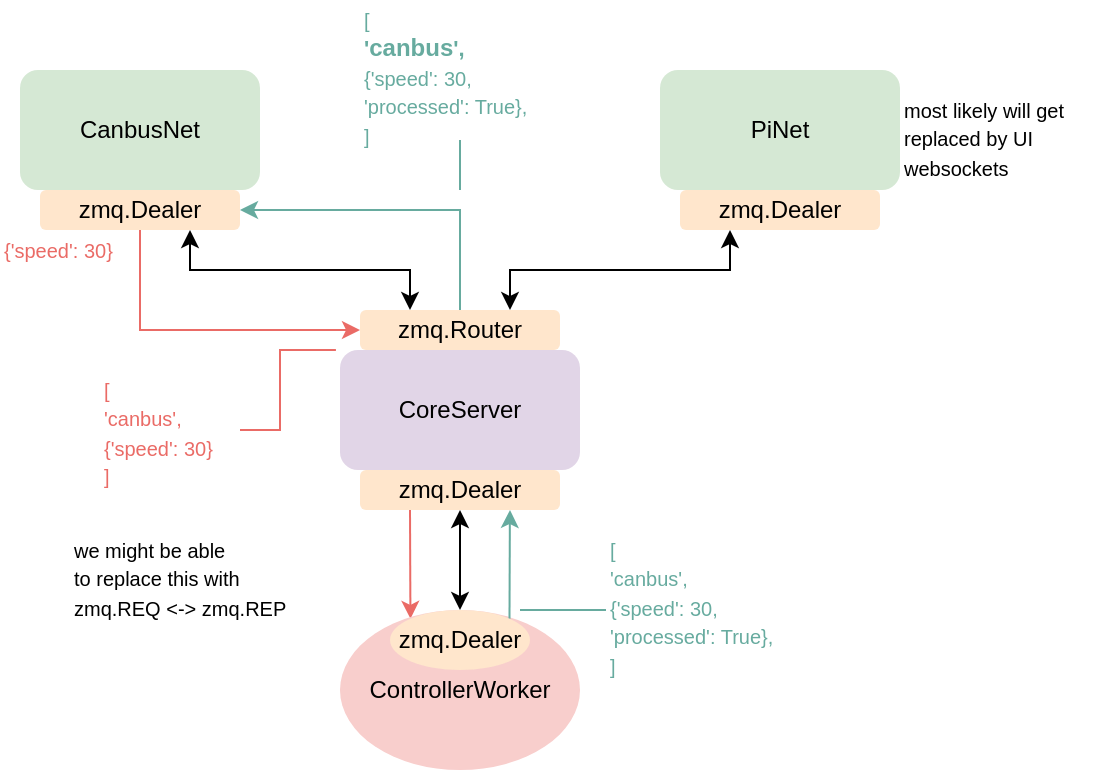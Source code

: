 <mxfile pages="1">
    <diagram id="vKv257kPIdaIieWC6IZQ" name="Page-1">
        <mxGraphModel dx="839" dy="469" grid="1" gridSize="10" guides="1" tooltips="1" connect="1" arrows="1" fold="1" page="1" pageScale="1" pageWidth="827" pageHeight="1169" background="#FFFFFF" math="0" shadow="0">
            <root>
                <mxCell id="0"/>
                <mxCell id="1" parent="0"/>
                <mxCell id="2" value="CanbusNet" style="rounded=1;whiteSpace=wrap;html=1;fillColor=#d5e8d4;strokeColor=none;fontColor=#000000;" parent="1" vertex="1">
                    <mxGeometry x="120" y="260" width="120" height="60" as="geometry"/>
                </mxCell>
                <mxCell id="3" value="CoreServer" style="rounded=1;whiteSpace=wrap;html=1;fillColor=#e1d5e7;strokeColor=none;fontColor=#000000;" parent="1" vertex="1">
                    <mxGeometry x="280" y="400" width="120" height="60" as="geometry"/>
                </mxCell>
                <mxCell id="4" value="PiNet" style="rounded=1;whiteSpace=wrap;html=1;fillColor=#d5e8d4;strokeColor=none;fontColor=#000000;" parent="1" vertex="1">
                    <mxGeometry x="440" y="260" width="120" height="60" as="geometry"/>
                </mxCell>
                <mxCell id="42" style="edgeStyle=orthogonalEdgeStyle;rounded=0;jumpStyle=arc;jumpSize=10;orthogonalLoop=1;jettySize=auto;html=1;exitX=0.5;exitY=0;exitDx=0;exitDy=0;startArrow=none;startFill=0;endArrow=classic;endFill=1;strokeColor=#67AB9F;entryX=1;entryY=0.5;entryDx=0;entryDy=0;" parent="1" source="5" target="11" edge="1">
                    <mxGeometry relative="1" as="geometry">
                        <mxPoint x="280" y="330" as="targetPoint"/>
                        <Array as="points">
                            <mxPoint x="340" y="330"/>
                        </Array>
                    </mxGeometry>
                </mxCell>
                <mxCell id="5" value="zmq.Router" style="rounded=1;whiteSpace=wrap;html=1;fillColor=#ffe6cc;strokeColor=none;fontColor=#000000;" parent="1" vertex="1">
                    <mxGeometry x="290" y="380" width="100" height="20" as="geometry"/>
                </mxCell>
                <mxCell id="21" style="edgeStyle=orthogonalEdgeStyle;rounded=0;orthogonalLoop=1;jettySize=auto;html=1;exitX=0.5;exitY=1;exitDx=0;exitDy=0;entryX=0.5;entryY=0;entryDx=0;entryDy=0;startArrow=classic;startFill=1;strokeColor=#000000;" parent="1" source="10" target="20" edge="1">
                    <mxGeometry relative="1" as="geometry"/>
                </mxCell>
                <mxCell id="35" style="edgeStyle=orthogonalEdgeStyle;rounded=0;jumpStyle=arc;jumpSize=10;orthogonalLoop=1;jettySize=auto;html=1;exitX=0.25;exitY=1;exitDx=0;exitDy=0;entryX=0;entryY=0;entryDx=0;entryDy=0;startArrow=none;startFill=0;endArrow=classic;endFill=1;strokeColor=#EA6B66;" parent="1" source="10" target="20" edge="1">
                    <mxGeometry relative="1" as="geometry"/>
                </mxCell>
                <mxCell id="10" value="zmq.Dealer" style="rounded=1;whiteSpace=wrap;html=1;strokeColor=none;fillColor=#ffe6cc;fontColor=#000000;" parent="1" vertex="1">
                    <mxGeometry x="290" y="460" width="100" height="20" as="geometry"/>
                </mxCell>
                <mxCell id="13" style="edgeStyle=orthogonalEdgeStyle;rounded=0;orthogonalLoop=1;jettySize=auto;html=1;exitX=0.75;exitY=1;exitDx=0;exitDy=0;entryX=0.25;entryY=0;entryDx=0;entryDy=0;startArrow=classic;startFill=1;strokeColor=#000000;" parent="1" source="11" target="5" edge="1">
                    <mxGeometry relative="1" as="geometry"/>
                </mxCell>
                <mxCell id="39" style="edgeStyle=orthogonalEdgeStyle;rounded=0;jumpStyle=arc;jumpSize=10;orthogonalLoop=1;jettySize=auto;html=1;exitX=0.5;exitY=1;exitDx=0;exitDy=0;startArrow=none;startFill=0;endArrow=classic;endFill=1;strokeColor=#EA6B66;entryX=0;entryY=0.5;entryDx=0;entryDy=0;" parent="1" source="11" target="5" edge="1">
                    <mxGeometry relative="1" as="geometry">
                        <mxPoint x="190" y="390" as="targetPoint"/>
                        <Array as="points">
                            <mxPoint x="180" y="390"/>
                        </Array>
                    </mxGeometry>
                </mxCell>
                <mxCell id="11" value="zmq.Dealer" style="rounded=1;whiteSpace=wrap;html=1;fillColor=#ffe6cc;strokeColor=none;fontColor=#000000;" parent="1" vertex="1">
                    <mxGeometry x="130" y="320" width="100" height="20" as="geometry"/>
                </mxCell>
                <mxCell id="14" style="edgeStyle=orthogonalEdgeStyle;rounded=0;orthogonalLoop=1;jettySize=auto;html=1;exitX=0.25;exitY=1;exitDx=0;exitDy=0;entryX=0.75;entryY=0;entryDx=0;entryDy=0;startArrow=classic;startFill=1;strokeColor=#000000;" parent="1" source="12" target="5" edge="1">
                    <mxGeometry relative="1" as="geometry"/>
                </mxCell>
                <mxCell id="12" value="zmq.Dealer" style="rounded=1;whiteSpace=wrap;html=1;fillColor=#ffe6cc;strokeColor=none;fontColor=#000000;" parent="1" vertex="1">
                    <mxGeometry x="450" y="320" width="100" height="20" as="geometry"/>
                </mxCell>
                <mxCell id="18" value="ControllerWorker" style="ellipse;whiteSpace=wrap;html=1;fillColor=#f8cecc;strokeColor=none;fontColor=#000000;" parent="1" vertex="1">
                    <mxGeometry x="280" y="530" width="120" height="80" as="geometry"/>
                </mxCell>
                <mxCell id="36" style="edgeStyle=orthogonalEdgeStyle;rounded=0;jumpStyle=arc;jumpSize=10;orthogonalLoop=1;jettySize=auto;html=1;exitX=1;exitY=0;exitDx=0;exitDy=0;entryX=0.75;entryY=1;entryDx=0;entryDy=0;startArrow=none;startFill=0;endArrow=classic;endFill=1;strokeColor=#67AB9F;" parent="1" source="20" target="10" edge="1">
                    <mxGeometry relative="1" as="geometry"/>
                </mxCell>
                <mxCell id="20" value="zmq.Dealer" style="ellipse;whiteSpace=wrap;html=1;fillColor=#ffe6cc;strokeColor=none;fontColor=#000000;" parent="1" vertex="1">
                    <mxGeometry x="305" y="530" width="70" height="30" as="geometry"/>
                </mxCell>
                <mxCell id="22" value="&lt;font style=&quot;font-size: 10px&quot;&gt;most likely will get&lt;br&gt;replaced by UI&lt;br&gt;websockets&lt;/font&gt;" style="text;html=1;resizable=0;points=[];autosize=1;align=left;verticalAlign=top;spacingTop=-4;fontColor=#000000;" parent="1" vertex="1">
                    <mxGeometry x="560" y="270" width="100" height="40" as="geometry"/>
                </mxCell>
                <mxCell id="24" value="&lt;font size=&quot;1&quot; color=&quot;#ea6b66&quot;&gt;{'speed': 30}&lt;/font&gt;" style="text;html=1;resizable=0;points=[];autosize=1;align=left;verticalAlign=top;spacingTop=-4;" parent="1" vertex="1">
                    <mxGeometry x="110" y="340" width="70" height="20" as="geometry"/>
                </mxCell>
                <mxCell id="40" style="edgeStyle=orthogonalEdgeStyle;rounded=0;jumpStyle=arc;jumpSize=10;orthogonalLoop=1;jettySize=auto;html=1;startArrow=none;startFill=0;endArrow=none;endFill=0;strokeColor=#EA6B66;entryX=-0.017;entryY=0;entryDx=0;entryDy=0;entryPerimeter=0;" parent="1" source="29" target="3" edge="1">
                    <mxGeometry relative="1" as="geometry">
                        <mxPoint x="260" y="410" as="targetPoint"/>
                        <Array as="points">
                            <mxPoint x="250" y="440"/>
                            <mxPoint x="250" y="400"/>
                        </Array>
                    </mxGeometry>
                </mxCell>
                <mxCell id="29" value="&lt;font color=&quot;#ea6b66&quot; size=&quot;1&quot;&gt;[ &lt;br&gt;'canbus',&lt;br&gt;{'speed': 30}&lt;br&gt;]&lt;br&gt;&lt;/font&gt;" style="text;html=1;resizable=0;points=[];autosize=1;align=left;verticalAlign=top;spacingTop=-4;" parent="1" vertex="1">
                    <mxGeometry x="160" y="410" width="70" height="60" as="geometry"/>
                </mxCell>
                <mxCell id="41" style="edgeStyle=orthogonalEdgeStyle;rounded=0;jumpStyle=arc;jumpSize=10;orthogonalLoop=1;jettySize=auto;html=1;startArrow=none;startFill=0;endArrow=none;endFill=0;strokeColor=#67AB9F;" parent="1" source="33" edge="1">
                    <mxGeometry relative="1" as="geometry">
                        <mxPoint x="370" y="530" as="targetPoint"/>
                        <Array as="points">
                            <mxPoint x="400" y="530"/>
                            <mxPoint x="400" y="530"/>
                        </Array>
                    </mxGeometry>
                </mxCell>
                <mxCell id="33" value="&lt;font size=&quot;1&quot;&gt;&lt;font color=&quot;#67ab9f&quot;&gt;[ &lt;br&gt;'canbus',&lt;br&gt;{'speed': 30,&lt;br&gt;'processed': True},&lt;br&gt;]&lt;/font&gt;&lt;br&gt;&lt;/font&gt;" style="text;html=1;resizable=0;points=[];autosize=1;align=left;verticalAlign=top;spacingTop=-4;" parent="1" vertex="1">
                    <mxGeometry x="413" y="490" width="100" height="70" as="geometry"/>
                </mxCell>
                <mxCell id="45" style="edgeStyle=orthogonalEdgeStyle;rounded=0;jumpStyle=arc;jumpSize=10;orthogonalLoop=1;jettySize=auto;html=1;startArrow=none;startFill=0;endArrow=none;endFill=0;strokeColor=#67AB9F;" parent="1" source="44" edge="1">
                    <mxGeometry relative="1" as="geometry">
                        <mxPoint x="340" y="320" as="targetPoint"/>
                    </mxGeometry>
                </mxCell>
                <mxCell id="44" value="&lt;font size=&quot;1&quot;&gt;&lt;font color=&quot;#67ab9f&quot;&gt;[ &lt;br&gt;&lt;b style=&quot;font-size: 12px&quot;&gt;&lt;span style=&quot;font-size: 11px&quot;&gt;'&lt;/span&gt;canbus&lt;span style=&quot;font-size: 11px&quot;&gt;',&lt;/span&gt;&lt;br&gt;&lt;/b&gt;{'speed': 30,&lt;br&gt;'processed': True},&lt;br&gt;]&lt;/font&gt;&lt;br&gt;&lt;/font&gt;" style="text;html=1;resizable=0;points=[];autosize=1;align=left;verticalAlign=top;spacingTop=-4;" parent="1" vertex="1">
                    <mxGeometry x="290" y="225" width="100" height="70" as="geometry"/>
                </mxCell>
                <mxCell id="46" value="&lt;font size=&quot;1&quot;&gt;we might be able&lt;br&gt;to replace this with&lt;br&gt;zmq.REQ &amp;lt;-&amp;gt; zmq.REP&lt;br&gt;&lt;/font&gt;" style="text;html=1;resizable=0;points=[];autosize=1;align=left;verticalAlign=top;spacingTop=-4;fontColor=#000000;" parent="1" vertex="1">
                    <mxGeometry x="145" y="490" width="120" height="40" as="geometry"/>
                </mxCell>
            </root>
        </mxGraphModel>
    </diagram>
</mxfile>